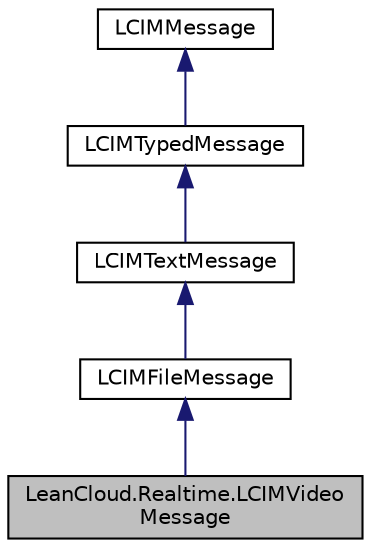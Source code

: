 digraph "LeanCloud.Realtime.LCIMVideoMessage"
{
  edge [fontname="Helvetica",fontsize="10",labelfontname="Helvetica",labelfontsize="10"];
  node [fontname="Helvetica",fontsize="10",shape=record];
  Node1 [label="LeanCloud.Realtime.LCIMVideo\lMessage",height=0.2,width=0.4,color="black", fillcolor="grey75", style="filled", fontcolor="black"];
  Node2 -> Node1 [dir="back",color="midnightblue",fontsize="10",style="solid",fontname="Helvetica"];
  Node2 [label="LCIMFileMessage",height=0.2,width=0.4,color="black", fillcolor="white", style="filled",URL="$classLeanCloud_1_1Realtime_1_1LCIMFileMessage.html",tooltip="LCIMFileMessage is a local representation of file message in LeanCloud. "];
  Node3 -> Node2 [dir="back",color="midnightblue",fontsize="10",style="solid",fontname="Helvetica"];
  Node3 [label="LCIMTextMessage",height=0.2,width=0.4,color="black", fillcolor="white", style="filled",URL="$classLeanCloud_1_1Realtime_1_1LCIMTextMessage.html",tooltip="LCIMTextMessage is a local representation of text message in LeanCloud. "];
  Node4 -> Node3 [dir="back",color="midnightblue",fontsize="10",style="solid",fontname="Helvetica"];
  Node4 [label="LCIMTypedMessage",height=0.2,width=0.4,color="black", fillcolor="white", style="filled",URL="$classLeanCloud_1_1Realtime_1_1LCIMTypedMessage.html",tooltip="Known message types. "];
  Node5 -> Node4 [dir="back",color="midnightblue",fontsize="10",style="solid",fontname="Helvetica"];
  Node5 [label="LCIMMessage",height=0.2,width=0.4,color="black", fillcolor="white", style="filled",URL="$classLeanCloud_1_1Realtime_1_1LCIMMessage.html",tooltip="The base class of message. "];
}
